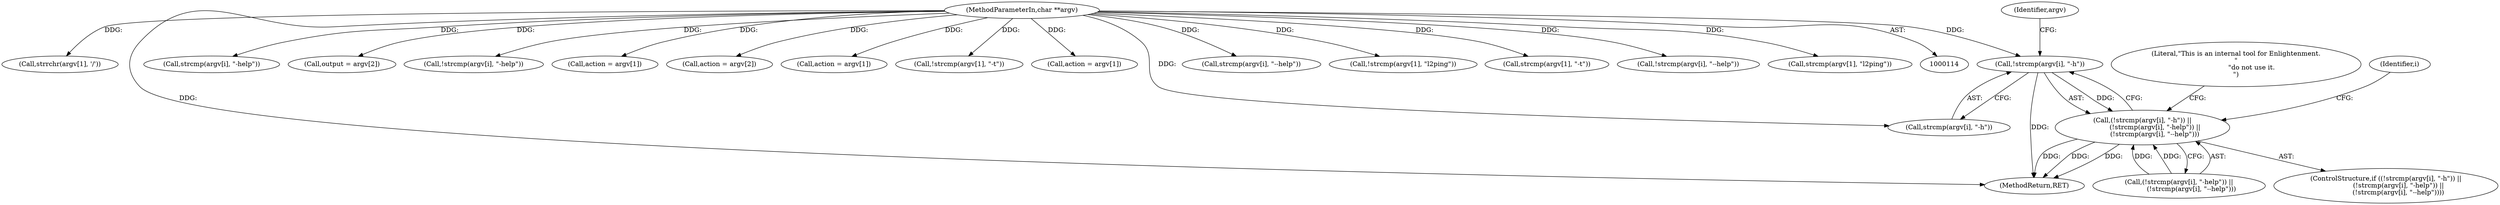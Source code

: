 digraph "0_enlightment_666df815cd86a50343859bce36c5cf968c5f38b0@API" {
"1000153" [label="(Call,!strcmp(argv[i], \"-h\"))"];
"1000116" [label="(MethodParameterIn,char **argv)"];
"1000152" [label="(Call,(!strcmp(argv[i], \"-h\")) ||\n            (!strcmp(argv[i], \"-help\")) ||\n            (!strcmp(argv[i], \"--help\")))"];
"1000226" [label="(Call,strrchr(argv[1], '/'))"];
"1000154" [label="(Call,strcmp(argv[i], \"-h\"))"];
"1000153" [label="(Call,!strcmp(argv[i], \"-h\"))"];
"1000163" [label="(Identifier,argv)"];
"1000161" [label="(Call,strcmp(argv[i], \"-help\"))"];
"1000151" [label="(ControlStructure,if ((!strcmp(argv[i], \"-h\")) ||\n            (!strcmp(argv[i], \"-help\")) ||\n            (!strcmp(argv[i], \"--help\"))))"];
"1000216" [label="(Call,output = argv[2])"];
"1000160" [label="(Call,!strcmp(argv[i], \"-help\"))"];
"1000174" [label="(Literal,\"This is an internal tool for Enlightenment.\n\"\n               \"do not use it.\n\")"];
"1000274" [label="(Call,action = argv[1])"];
"1000197" [label="(Call,action = argv[2])"];
"1000211" [label="(Call,action = argv[1])"];
"1000149" [label="(Identifier,i)"];
"1000187" [label="(Call,!strcmp(argv[1], \"-t\"))"];
"1000152" [label="(Call,(!strcmp(argv[i], \"-h\")) ||\n            (!strcmp(argv[i], \"-help\")) ||\n            (!strcmp(argv[i], \"--help\")))"];
"1000263" [label="(Call,action = argv[1])"];
"1000730" [label="(MethodReturn,RET)"];
"1000116" [label="(MethodParameterIn,char **argv)"];
"1000167" [label="(Call,strcmp(argv[i], \"--help\"))"];
"1000204" [label="(Call,!strcmp(argv[1], \"l2ping\"))"];
"1000188" [label="(Call,strcmp(argv[1], \"-t\"))"];
"1000166" [label="(Call,!strcmp(argv[i], \"--help\"))"];
"1000159" [label="(Call,(!strcmp(argv[i], \"-help\")) ||\n            (!strcmp(argv[i], \"--help\")))"];
"1000205" [label="(Call,strcmp(argv[1], \"l2ping\"))"];
"1000153" -> "1000152"  [label="AST: "];
"1000153" -> "1000154"  [label="CFG: "];
"1000154" -> "1000153"  [label="AST: "];
"1000163" -> "1000153"  [label="CFG: "];
"1000152" -> "1000153"  [label="CFG: "];
"1000153" -> "1000730"  [label="DDG: "];
"1000153" -> "1000152"  [label="DDG: "];
"1000116" -> "1000153"  [label="DDG: "];
"1000116" -> "1000114"  [label="AST: "];
"1000116" -> "1000730"  [label="DDG: "];
"1000116" -> "1000154"  [label="DDG: "];
"1000116" -> "1000160"  [label="DDG: "];
"1000116" -> "1000161"  [label="DDG: "];
"1000116" -> "1000166"  [label="DDG: "];
"1000116" -> "1000167"  [label="DDG: "];
"1000116" -> "1000187"  [label="DDG: "];
"1000116" -> "1000188"  [label="DDG: "];
"1000116" -> "1000197"  [label="DDG: "];
"1000116" -> "1000204"  [label="DDG: "];
"1000116" -> "1000205"  [label="DDG: "];
"1000116" -> "1000211"  [label="DDG: "];
"1000116" -> "1000216"  [label="DDG: "];
"1000116" -> "1000226"  [label="DDG: "];
"1000116" -> "1000263"  [label="DDG: "];
"1000116" -> "1000274"  [label="DDG: "];
"1000152" -> "1000151"  [label="AST: "];
"1000152" -> "1000159"  [label="CFG: "];
"1000159" -> "1000152"  [label="AST: "];
"1000174" -> "1000152"  [label="CFG: "];
"1000149" -> "1000152"  [label="CFG: "];
"1000152" -> "1000730"  [label="DDG: "];
"1000152" -> "1000730"  [label="DDG: "];
"1000152" -> "1000730"  [label="DDG: "];
"1000159" -> "1000152"  [label="DDG: "];
"1000159" -> "1000152"  [label="DDG: "];
}
